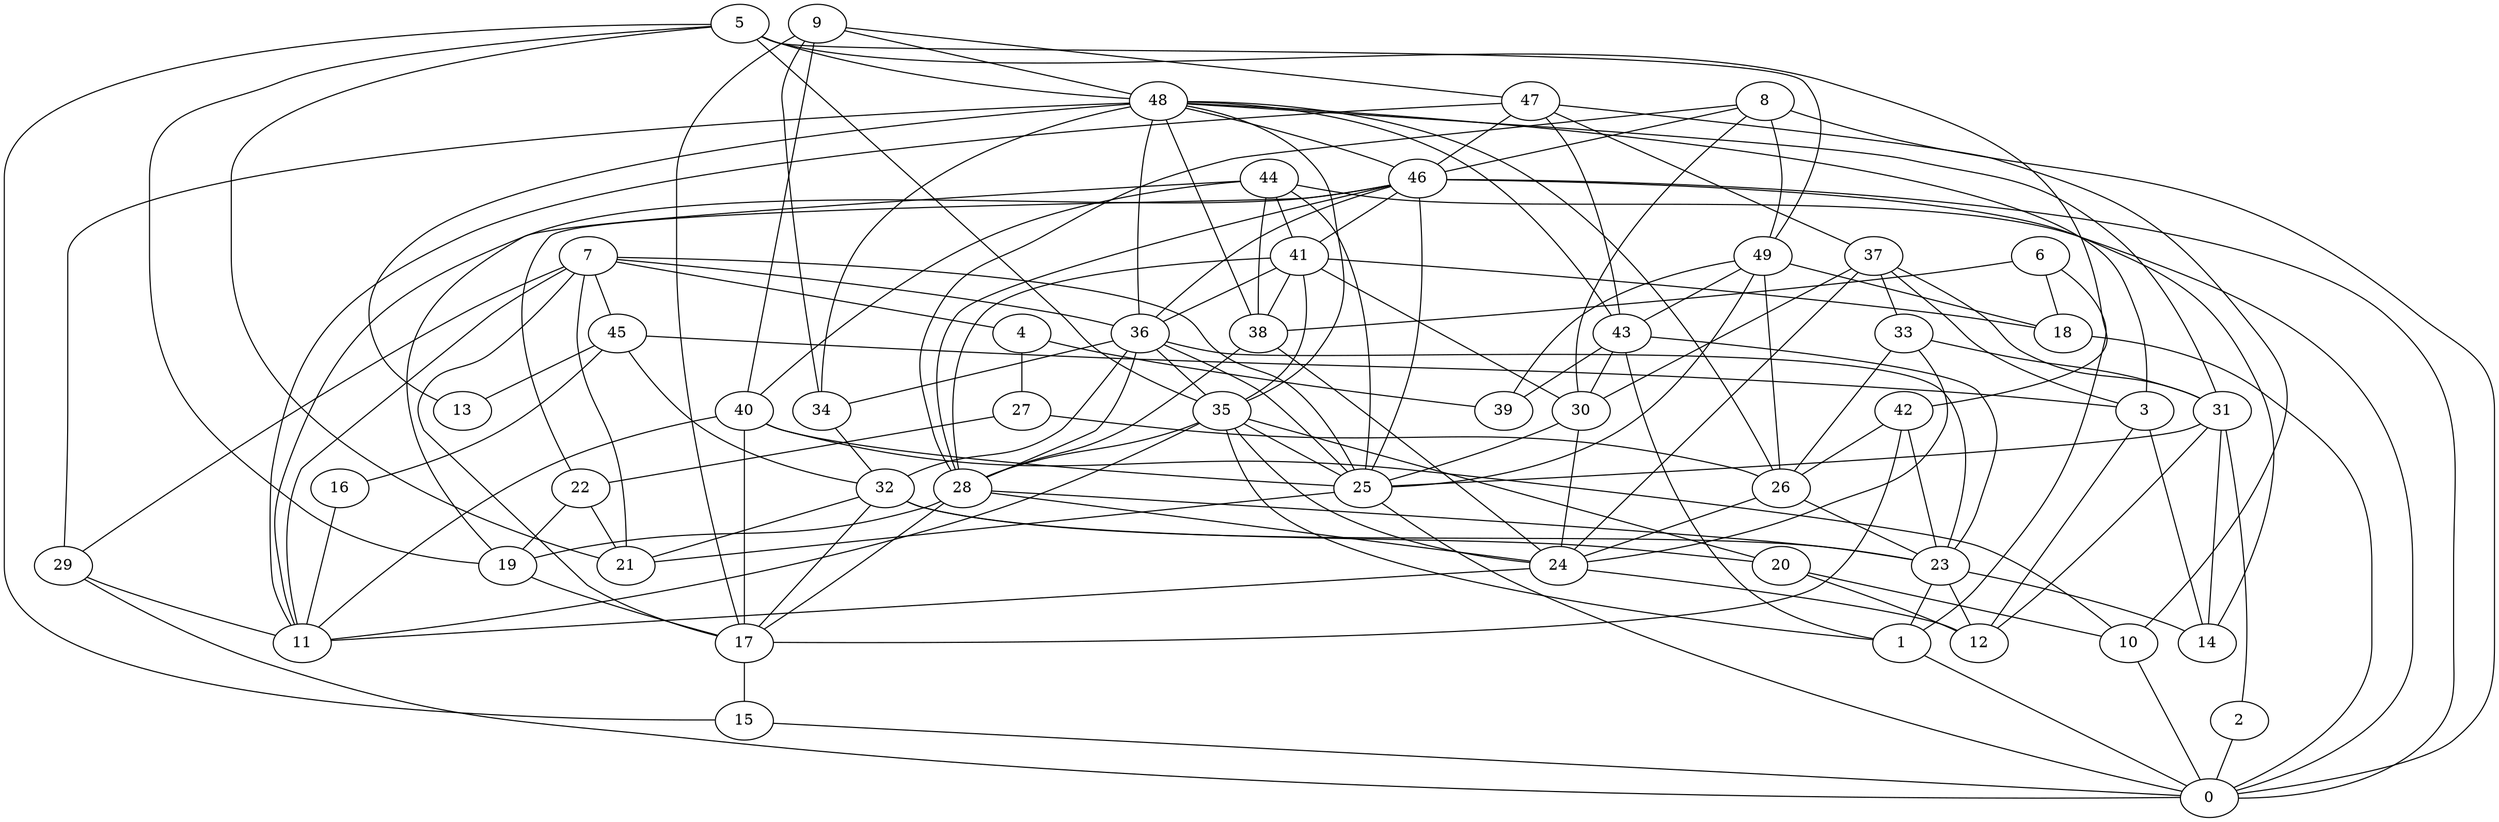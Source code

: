 digraph GG_graph {

subgraph G_graph {
edge [color = black]
"9" -> "47" [dir = none]
"9" -> "34" [dir = none]
"9" -> "40" [dir = none]
"9" -> "48" [dir = none]
"9" -> "17" [dir = none]
"34" -> "32" [dir = none]
"23" -> "14" [dir = none]
"15" -> "0" [dir = none]
"42" -> "26" [dir = none]
"49" -> "43" [dir = none]
"49" -> "26" [dir = none]
"49" -> "18" [dir = none]
"49" -> "39" [dir = none]
"18" -> "0" [dir = none]
"5" -> "42" [dir = none]
"5" -> "35" [dir = none]
"5" -> "48" [dir = none]
"5" -> "15" [dir = none]
"5" -> "21" [dir = none]
"38" -> "24" [dir = none]
"38" -> "28" [dir = none]
"29" -> "11" [dir = none]
"29" -> "0" [dir = none]
"32" -> "23" [dir = none]
"32" -> "17" [dir = none]
"32" -> "21" [dir = none]
"32" -> "20" [dir = none]
"37" -> "24" [dir = none]
"37" -> "3" [dir = none]
"48" -> "34" [dir = none]
"48" -> "43" [dir = none]
"48" -> "36" [dir = none]
"48" -> "3" [dir = none]
"48" -> "38" [dir = none]
"48" -> "29" [dir = none]
"48" -> "35" [dir = none]
"48" -> "26" [dir = none]
"48" -> "13" [dir = none]
"48" -> "31" [dir = none]
"24" -> "11" [dir = none]
"31" -> "12" [dir = none]
"31" -> "2" [dir = none]
"31" -> "25" [dir = none]
"43" -> "39" [dir = none]
"43" -> "23" [dir = none]
"43" -> "1" [dir = none]
"36" -> "25" [dir = none]
"36" -> "28" [dir = none]
"36" -> "35" [dir = none]
"36" -> "23" [dir = none]
"27" -> "22" [dir = none]
"27" -> "26" [dir = none]
"35" -> "11" [dir = none]
"35" -> "28" [dir = none]
"35" -> "1" [dir = none]
"35" -> "25" [dir = none]
"35" -> "20" [dir = none]
"4" -> "39" [dir = none]
"4" -> "27" [dir = none]
"47" -> "43" [dir = none]
"16" -> "11" [dir = none]
"33" -> "26" [dir = none]
"33" -> "31" [dir = none]
"33" -> "24" [dir = none]
"46" -> "0" [dir = none]
"46" -> "28" [dir = none]
"46" -> "22" [dir = none]
"46" -> "14" [dir = none]
"41" -> "35" [dir = none]
"41" -> "38" [dir = none]
"41" -> "30" [dir = none]
"28" -> "17" [dir = none]
"28" -> "19" [dir = none]
"10" -> "0" [dir = none]
"7" -> "29" [dir = none]
"7" -> "21" [dir = none]
"7" -> "45" [dir = none]
"7" -> "17" [dir = none]
"7" -> "36" [dir = none]
"7" -> "25" [dir = none]
"22" -> "21" [dir = none]
"40" -> "10" [dir = none]
"40" -> "17" [dir = none]
"2" -> "0" [dir = none]
"25" -> "0" [dir = none]
"45" -> "16" [dir = none]
"45" -> "13" [dir = none]
"45" -> "32" [dir = none]
"6" -> "1" [dir = none]
"6" -> "18" [dir = none]
"3" -> "14" [dir = none]
"3" -> "12" [dir = none]
"30" -> "25" [dir = none]
"8" -> "49" [dir = none]
"8" -> "30" [dir = none]
"44" -> "19" [dir = none]
"44" -> "25" [dir = none]
"44" -> "0" [dir = none]
"7" -> "11" [dir = none]
"8" -> "28" [dir = none]
"8" -> "0" [dir = none]
"19" -> "17" [dir = none]
"41" -> "28" [dir = none]
"17" -> "15" [dir = none]
"46" -> "25" [dir = none]
"45" -> "3" [dir = none]
"41" -> "18" [dir = none]
"46" -> "11" [dir = none]
"49" -> "25" [dir = none]
"42" -> "23" [dir = none]
"35" -> "24" [dir = none]
"24" -> "12" [dir = none]
"47" -> "11" [dir = none]
"44" -> "40" [dir = none]
"7" -> "4" [dir = none]
"23" -> "12" [dir = none]
"47" -> "10" [dir = none]
"36" -> "32" [dir = none]
"46" -> "36" [dir = none]
"44" -> "38" [dir = none]
"20" -> "12" [dir = none]
"5" -> "49" [dir = none]
"40" -> "11" [dir = none]
"48" -> "46" [dir = none]
"6" -> "38" [dir = none]
"20" -> "10" [dir = none]
"42" -> "17" [dir = none]
"5" -> "19" [dir = none]
"40" -> "25" [dir = none]
"36" -> "34" [dir = none]
"37" -> "31" [dir = none]
"23" -> "1" [dir = none]
"8" -> "46" [dir = none]
"1" -> "0" [dir = none]
"46" -> "41" [dir = none]
"37" -> "33" [dir = none]
"31" -> "14" [dir = none]
"26" -> "23" [dir = none]
"22" -> "19" [dir = none]
"37" -> "30" [dir = none]
"30" -> "24" [dir = none]
"26" -> "24" [dir = none]
"43" -> "30" [dir = none]
"25" -> "21" [dir = none]
"44" -> "41" [dir = none]
"28" -> "23" [dir = none]
"28" -> "24" [dir = none]
"41" -> "36" [dir = none]
"47" -> "37" [dir = none]
"47" -> "46" [dir = none]
}

}
